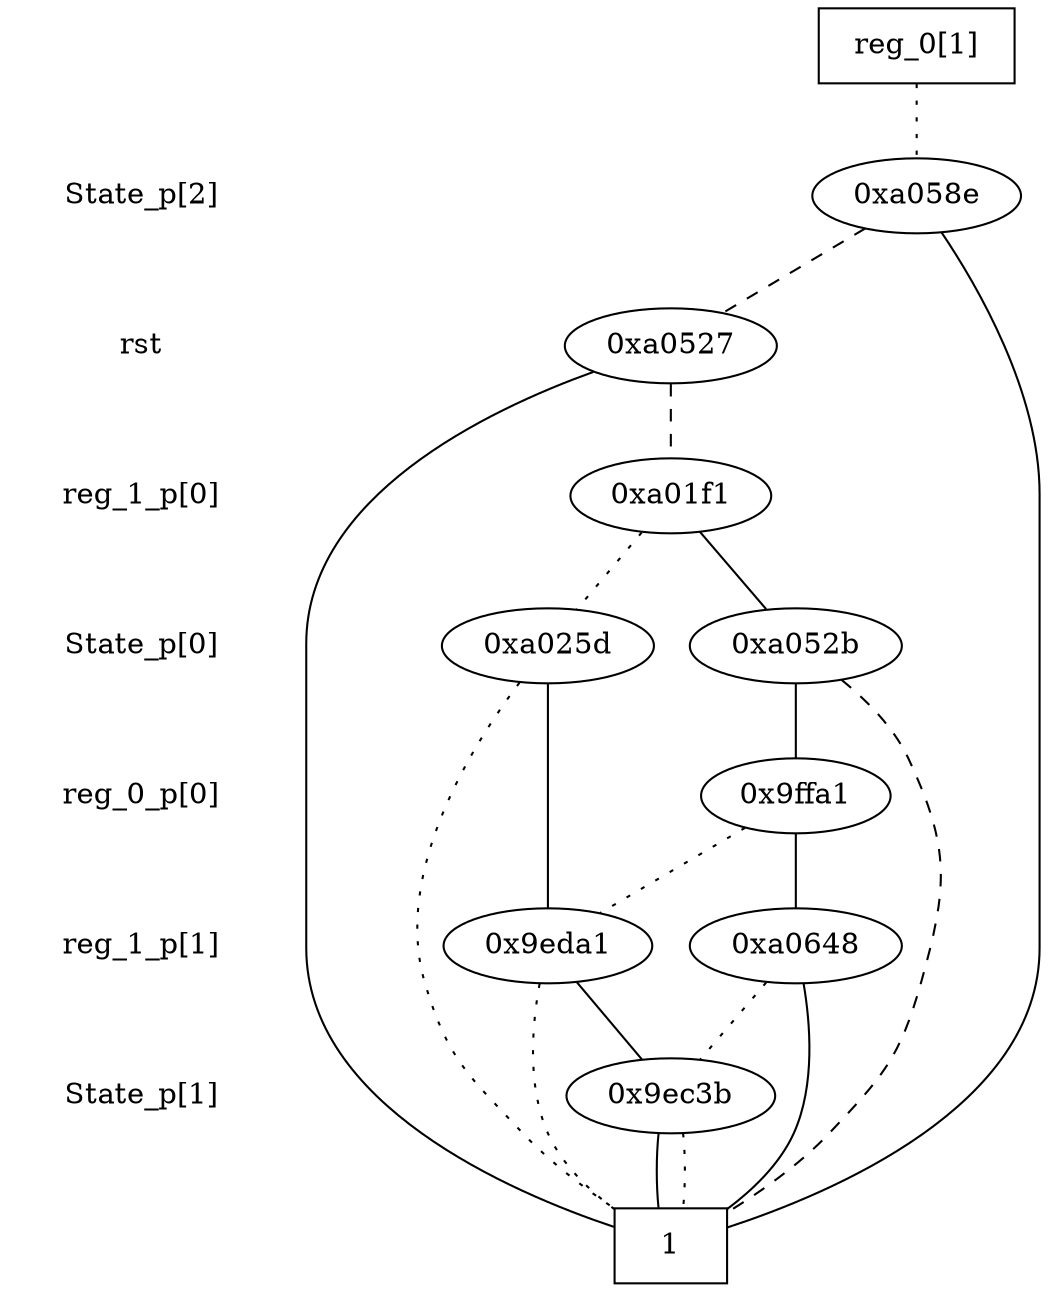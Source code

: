 digraph "DD" {
size = "7.5,10"
center = true;
edge [dir = none];
{ node [shape = plaintext];
  edge [style = invis];
  "CONST NODES" [style = invis];
" State_p[2] " -> " rst " -> " reg_1_p[0] " -> " State_p[0] " -> " reg_0_p[0] " -> " reg_1_p[1] " -> " State_p[1] " -> "CONST NODES"; 
}
{ rank = same; node [shape = box]; edge [style = invis];
"  reg_0[1]  "; }
{ rank = same; " State_p[2] ";
"0xa058e";
}
{ rank = same; " rst ";
"0xa0527";
}
{ rank = same; " reg_1_p[0] ";
"0xa01f1";
}
{ rank = same; " State_p[0] ";
"0xa025d";
"0xa052b";
}
{ rank = same; " reg_0_p[0] ";
"0x9ffa1";
}
{ rank = same; " reg_1_p[1] ";
"0x9eda1";
"0xa0648";
}
{ rank = same; " State_p[1] ";
"0x9ec3b";
}
{ rank = same; "CONST NODES";
{ node [shape = box]; "0x9ec14";
}
}
"  reg_0[1]  " -> "0xa058e" [style = dotted];
"0xa058e" -> "0x9ec14";
"0xa058e" -> "0xa0527" [style = dashed];
"0xa0527" -> "0x9ec14";
"0xa0527" -> "0xa01f1" [style = dashed];
"0xa01f1" -> "0xa052b";
"0xa01f1" -> "0xa025d" [style = dotted];
"0xa025d" -> "0x9eda1";
"0xa025d" -> "0x9ec14" [style = dotted];
"0xa052b" -> "0x9ffa1";
"0xa052b" -> "0x9ec14" [style = dashed];
"0x9ffa1" -> "0xa0648";
"0x9ffa1" -> "0x9eda1" [style = dotted];
"0x9eda1" -> "0x9ec3b";
"0x9eda1" -> "0x9ec14" [style = dotted];
"0xa0648" -> "0x9ec14";
"0xa0648" -> "0x9ec3b" [style = dotted];
"0x9ec3b" -> "0x9ec14";
"0x9ec3b" -> "0x9ec14" [style = dotted];
"0x9ec14" [label = "1"];
}
